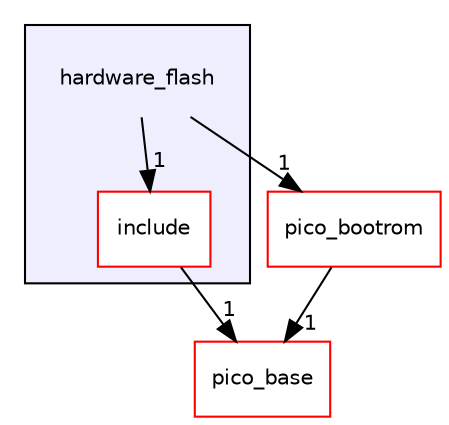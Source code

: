 digraph "hardware_flash" {
  compound=true
  node [ fontsize="10", fontname="Helvetica"];
  edge [ labelfontsize="10", labelfontname="Helvetica"];
  subgraph clusterdir_1b97266e5793360fca28cd5b94d3ec36 {
    graph [ bgcolor="#eeeeff", pencolor="black", label="" URL="dir_1b97266e5793360fca28cd5b94d3ec36.html"];
    dir_1b97266e5793360fca28cd5b94d3ec36 [shape=plaintext label="hardware_flash"];
    dir_cc2378390c40bf76c8da7d0198f1b4ab [shape=box label="include" color="red" fillcolor="white" style="filled" URL="dir_cc2378390c40bf76c8da7d0198f1b4ab.html"];
  }
  dir_fff3481d602476b324fe0f2e99114150 [shape=box label="pico_bootrom" fillcolor="white" style="filled" color="red" URL="dir_fff3481d602476b324fe0f2e99114150.html"];
  dir_ee4ba4c32933fd9d1c9bce216e67756d [shape=box label="pico_base" fillcolor="white" style="filled" color="red" URL="dir_ee4ba4c32933fd9d1c9bce216e67756d.html"];
  dir_1b97266e5793360fca28cd5b94d3ec36->dir_fff3481d602476b324fe0f2e99114150 [headlabel="1", labeldistance=1.5 headhref="dir_000075_000127.html"];
  dir_1b97266e5793360fca28cd5b94d3ec36->dir_cc2378390c40bf76c8da7d0198f1b4ab [headlabel="1", labeldistance=1.5 headhref="dir_000075_000076.html"];
  dir_fff3481d602476b324fe0f2e99114150->dir_ee4ba4c32933fd9d1c9bce216e67756d [headlabel="1", labeldistance=1.5 headhref="dir_000127_000007.html"];
  dir_cc2378390c40bf76c8da7d0198f1b4ab->dir_ee4ba4c32933fd9d1c9bce216e67756d [headlabel="1", labeldistance=1.5 headhref="dir_000076_000007.html"];
}
